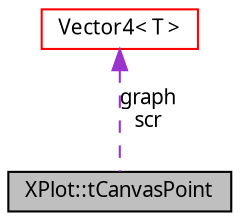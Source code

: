 digraph G
{
  edge [fontname="FreeSans.ttf",fontsize=10,labelfontname="FreeSans.ttf",labelfontsize=10];
  node [fontname="FreeSans.ttf",fontsize=10,shape=record];
  Node1 [label="XPlot::tCanvasPoint",height=0.2,width=0.4,color="black", fillcolor="grey75", style="filled" fontcolor="black"];
  Node2 -> Node1 [dir=back,color="darkorchid3",fontsize=10,style="dashed",label="graph\nscr",fontname="FreeSans.ttf"];
  Node2 [label="Vector4\< T \>",height=0.2,width=0.4,color="red", fillcolor="white", style="filled",URL="$struct_vector4.html"];
}
